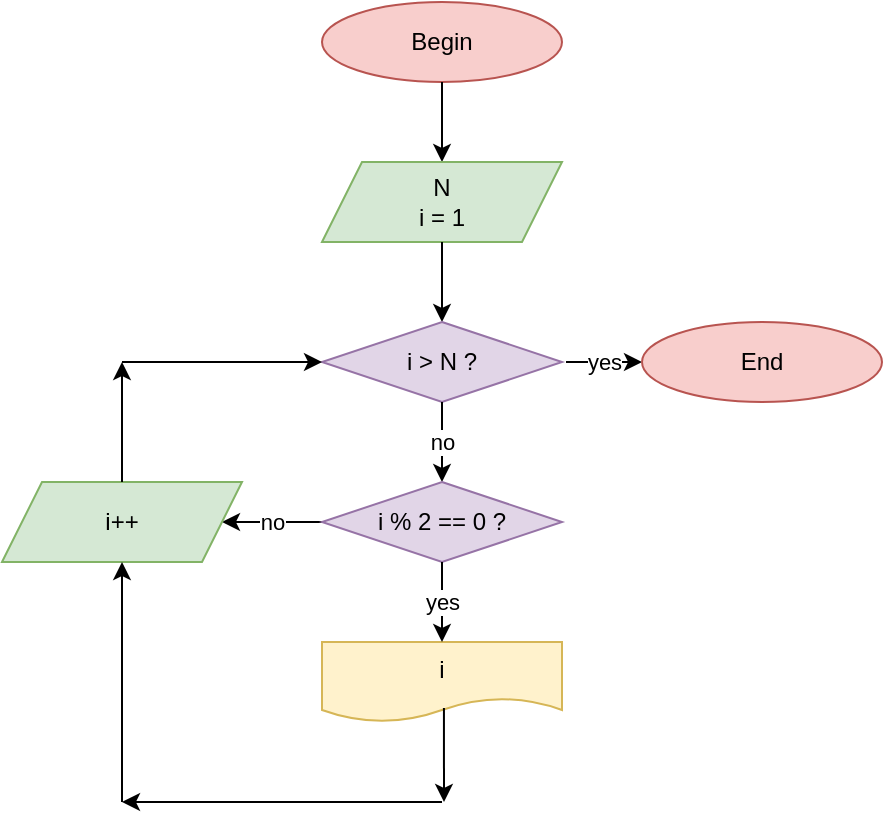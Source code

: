 <mxfile version="17.2.4" type="device"><diagram id="tIUsCFVnatV0UrKnecao" name="Page-1"><mxGraphModel dx="1374" dy="765" grid="1" gridSize="10" guides="1" tooltips="1" connect="1" arrows="1" fold="1" page="1" pageScale="1" pageWidth="827" pageHeight="1169" math="0" shadow="0"><root><mxCell id="0"/><mxCell id="1" parent="0"/><mxCell id="rgc_BlNM--vbmiODOQ-a-1" value="Begin" style="ellipse;whiteSpace=wrap;html=1;fillColor=#f8cecc;strokeColor=#b85450;" vertex="1" parent="1"><mxGeometry x="360" y="40" width="120" height="40" as="geometry"/></mxCell><mxCell id="rgc_BlNM--vbmiODOQ-a-2" value="" style="endArrow=classic;html=1;rounded=0;exitX=0.5;exitY=1;exitDx=0;exitDy=0;" edge="1" parent="1" source="rgc_BlNM--vbmiODOQ-a-1"><mxGeometry width="50" height="50" relative="1" as="geometry"><mxPoint x="390" y="420" as="sourcePoint"/><mxPoint x="420" y="120" as="targetPoint"/></mxGeometry></mxCell><mxCell id="rgc_BlNM--vbmiODOQ-a-3" value="N&lt;br&gt;i = 1" style="shape=parallelogram;perimeter=parallelogramPerimeter;whiteSpace=wrap;html=1;fixedSize=1;fillColor=#d5e8d4;strokeColor=#82b366;" vertex="1" parent="1"><mxGeometry x="360" y="120" width="120" height="40" as="geometry"/></mxCell><mxCell id="rgc_BlNM--vbmiODOQ-a-4" value="" style="endArrow=classic;html=1;rounded=0;exitX=0.5;exitY=1;exitDx=0;exitDy=0;" edge="1" parent="1" source="rgc_BlNM--vbmiODOQ-a-3" target="rgc_BlNM--vbmiODOQ-a-5"><mxGeometry width="50" height="50" relative="1" as="geometry"><mxPoint x="390" y="420" as="sourcePoint"/><mxPoint x="420" y="240" as="targetPoint"/></mxGeometry></mxCell><mxCell id="rgc_BlNM--vbmiODOQ-a-5" value="i &amp;gt; N ?" style="rhombus;whiteSpace=wrap;html=1;fillColor=#e1d5e7;strokeColor=#9673a6;" vertex="1" parent="1"><mxGeometry x="360" y="200" width="120" height="40" as="geometry"/></mxCell><mxCell id="rgc_BlNM--vbmiODOQ-a-6" value="yes" style="endArrow=classic;html=1;rounded=0;" edge="1" parent="1"><mxGeometry width="50" height="50" relative="1" as="geometry"><mxPoint x="482" y="220" as="sourcePoint"/><mxPoint x="520" y="220" as="targetPoint"/></mxGeometry></mxCell><mxCell id="rgc_BlNM--vbmiODOQ-a-7" value="no" style="endArrow=classic;html=1;rounded=0;exitX=0.5;exitY=1;exitDx=0;exitDy=0;" edge="1" parent="1" source="rgc_BlNM--vbmiODOQ-a-5"><mxGeometry width="50" height="50" relative="1" as="geometry"><mxPoint x="390" y="420" as="sourcePoint"/><mxPoint x="420" y="280" as="targetPoint"/></mxGeometry></mxCell><mxCell id="rgc_BlNM--vbmiODOQ-a-13" value="no" style="endArrow=classic;html=1;rounded=0;exitX=0;exitY=0.5;exitDx=0;exitDy=0;entryX=1;entryY=0.5;entryDx=0;entryDy=0;" edge="1" parent="1" source="rgc_BlNM--vbmiODOQ-a-37" target="rgc_BlNM--vbmiODOQ-a-39"><mxGeometry width="50" height="50" relative="1" as="geometry"><mxPoint x="422" y="560" as="sourcePoint"/><mxPoint x="422" y="600" as="targetPoint"/></mxGeometry></mxCell><mxCell id="rgc_BlNM--vbmiODOQ-a-16" value="End" style="ellipse;whiteSpace=wrap;html=1;fillColor=#f8cecc;strokeColor=#b85450;" vertex="1" parent="1"><mxGeometry x="520" y="200" width="120" height="40" as="geometry"/></mxCell><mxCell id="rgc_BlNM--vbmiODOQ-a-33" value="i" style="shape=document;whiteSpace=wrap;html=1;boundedLbl=1;fillColor=#fff2cc;strokeColor=#d6b656;" vertex="1" parent="1"><mxGeometry x="360" y="360" width="120" height="40" as="geometry"/></mxCell><mxCell id="rgc_BlNM--vbmiODOQ-a-35" value="" style="endArrow=classic;html=1;rounded=0;" edge="1" parent="1"><mxGeometry width="50" height="50" relative="1" as="geometry"><mxPoint x="420" y="440" as="sourcePoint"/><mxPoint x="260" y="440" as="targetPoint"/></mxGeometry></mxCell><mxCell id="rgc_BlNM--vbmiODOQ-a-36" value="" style="endArrow=classic;html=1;rounded=0;exitX=0.508;exitY=0.825;exitDx=0;exitDy=0;exitPerimeter=0;" edge="1" parent="1" source="rgc_BlNM--vbmiODOQ-a-33"><mxGeometry width="50" height="50" relative="1" as="geometry"><mxPoint x="390" y="620" as="sourcePoint"/><mxPoint x="421" y="440" as="targetPoint"/></mxGeometry></mxCell><mxCell id="rgc_BlNM--vbmiODOQ-a-37" value="i % 2 == 0 ?" style="rhombus;whiteSpace=wrap;html=1;fillColor=#e1d5e7;strokeColor=#9673a6;" vertex="1" parent="1"><mxGeometry x="360" y="280" width="120" height="40" as="geometry"/></mxCell><mxCell id="rgc_BlNM--vbmiODOQ-a-38" value="yes" style="endArrow=classic;html=1;rounded=0;exitX=0.5;exitY=1;exitDx=0;exitDy=0;" edge="1" parent="1" source="rgc_BlNM--vbmiODOQ-a-37"><mxGeometry width="50" height="50" relative="1" as="geometry"><mxPoint x="390" y="410" as="sourcePoint"/><mxPoint x="420" y="360" as="targetPoint"/></mxGeometry></mxCell><mxCell id="rgc_BlNM--vbmiODOQ-a-39" value="i++" style="shape=parallelogram;perimeter=parallelogramPerimeter;whiteSpace=wrap;html=1;fixedSize=1;fillColor=#d5e8d4;strokeColor=#82b366;" vertex="1" parent="1"><mxGeometry x="200" y="280" width="120" height="40" as="geometry"/></mxCell><mxCell id="rgc_BlNM--vbmiODOQ-a-40" value="" style="endArrow=classic;html=1;rounded=0;entryX=0.5;entryY=1;entryDx=0;entryDy=0;" edge="1" parent="1" target="rgc_BlNM--vbmiODOQ-a-39"><mxGeometry width="50" height="50" relative="1" as="geometry"><mxPoint x="260" y="440" as="sourcePoint"/><mxPoint x="440" y="360" as="targetPoint"/></mxGeometry></mxCell><mxCell id="rgc_BlNM--vbmiODOQ-a-41" value="" style="endArrow=classic;html=1;rounded=0;exitX=0.5;exitY=0;exitDx=0;exitDy=0;" edge="1" parent="1" source="rgc_BlNM--vbmiODOQ-a-39"><mxGeometry width="50" height="50" relative="1" as="geometry"><mxPoint x="270" y="450" as="sourcePoint"/><mxPoint x="260" y="220" as="targetPoint"/></mxGeometry></mxCell><mxCell id="rgc_BlNM--vbmiODOQ-a-42" value="" style="endArrow=classic;html=1;rounded=0;entryX=0;entryY=0.5;entryDx=0;entryDy=0;" edge="1" parent="1" target="rgc_BlNM--vbmiODOQ-a-5"><mxGeometry width="50" height="50" relative="1" as="geometry"><mxPoint x="260" y="220" as="sourcePoint"/><mxPoint x="440" y="360" as="targetPoint"/></mxGeometry></mxCell></root></mxGraphModel></diagram></mxfile>